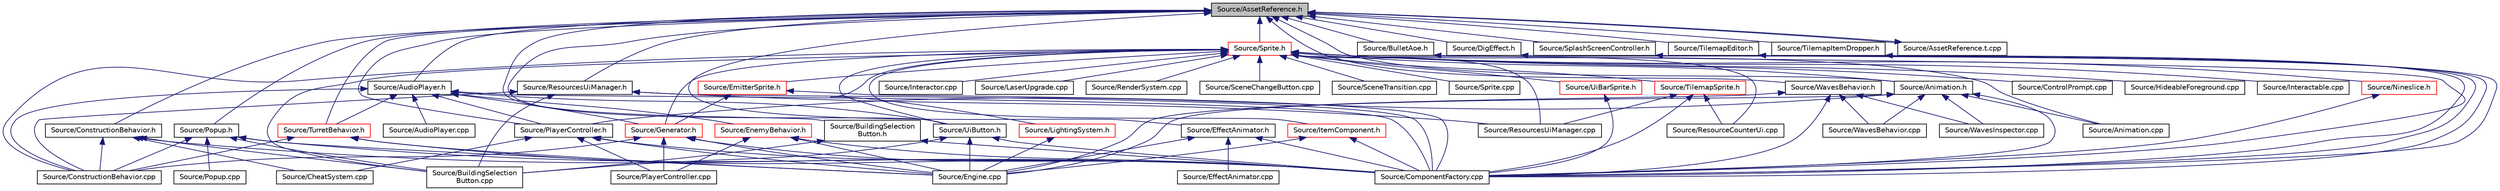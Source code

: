 digraph "Source/AssetReference.h"
{
 // LATEX_PDF_SIZE
  edge [fontname="Helvetica",fontsize="10",labelfontname="Helvetica",labelfontsize="10"];
  node [fontname="Helvetica",fontsize="10",shape=record];
  Node1 [label="Source/AssetReference.h",height=0.2,width=0.4,color="black", fillcolor="grey75", style="filled", fontcolor="black",tooltip="a reference to an Asset"];
  Node1 -> Node2 [dir="back",color="midnightblue",fontsize="10",style="solid"];
  Node2 [label="Source/Animation.h",height=0.2,width=0.4,color="black", fillcolor="white", style="filled",URL="$Animation_8h.html",tooltip="animation component class"];
  Node2 -> Node3 [dir="back",color="midnightblue",fontsize="10",style="solid"];
  Node3 [label="Source/Animation.cpp",height=0.2,width=0.4,color="black", fillcolor="white", style="filled",URL="$Animation_8cpp.html",tooltip="animation component implimentation"];
  Node2 -> Node4 [dir="back",color="midnightblue",fontsize="10",style="solid"];
  Node4 [label="Source/ComponentFactory.cpp",height=0.2,width=0.4,color="black", fillcolor="white", style="filled",URL="$ComponentFactory_8cpp.html",tooltip="Definitions for the component factory class."];
  Node2 -> Node5 [dir="back",color="midnightblue",fontsize="10",style="solid"];
  Node5 [label="Source/Engine.cpp",height=0.2,width=0.4,color="black", fillcolor="white", style="filled",URL="$Engine_8cpp.html",tooltip="Engine class."];
  Node2 -> Node6 [dir="back",color="midnightblue",fontsize="10",style="solid"];
  Node6 [label="Source/PlayerController.h",height=0.2,width=0.4,color="black", fillcolor="white", style="filled",URL="$PlayerController_8h.html",tooltip="PlayerController Behaviour Class."];
  Node6 -> Node7 [dir="back",color="midnightblue",fontsize="10",style="solid"];
  Node7 [label="Source/CheatSystem.cpp",height=0.2,width=0.4,color="black", fillcolor="white", style="filled",URL="$CheatSystem_8cpp.html",tooltip="CheatSystem Class definition."];
  Node6 -> Node4 [dir="back",color="midnightblue",fontsize="10",style="solid"];
  Node6 -> Node5 [dir="back",color="midnightblue",fontsize="10",style="solid"];
  Node6 -> Node8 [dir="back",color="midnightblue",fontsize="10",style="solid"];
  Node8 [label="Source/PlayerController.cpp",height=0.2,width=0.4,color="black", fillcolor="white", style="filled",URL="$PlayerController_8cpp.html",tooltip="PlayerController Behaviour Class."];
  Node2 -> Node9 [dir="back",color="midnightblue",fontsize="10",style="solid"];
  Node9 [label="Source/WavesBehavior.cpp",height=0.2,width=0.4,color="black", fillcolor="white", style="filled",URL="$WavesBehavior_8cpp.html",tooltip="Definitions for wave and spawning behavior."];
  Node2 -> Node10 [dir="back",color="midnightblue",fontsize="10",style="solid"];
  Node10 [label="Source/WavesInspector.cpp",height=0.2,width=0.4,color="black", fillcolor="white", style="filled",URL="$WavesInspector_8cpp.html",tooltip="Definitions for wave and spawning editing in game."];
  Node1 -> Node11 [dir="back",color="midnightblue",fontsize="10",style="solid"];
  Node11 [label="Source/AssetReference.t.cpp",height=0.2,width=0.4,color="black", fillcolor="white", style="filled",URL="$AssetReference_8t_8cpp.html",tooltip="a reference to an Asset"];
  Node11 -> Node1 [dir="back",color="midnightblue",fontsize="10",style="solid"];
  Node1 -> Node12 [dir="back",color="midnightblue",fontsize="10",style="solid"];
  Node12 [label="Source/AudioPlayer.h",height=0.2,width=0.4,color="black", fillcolor="white", style="filled",URL="$AudioPlayer_8h.html",tooltip="Component that plays audio."];
  Node12 -> Node13 [dir="back",color="midnightblue",fontsize="10",style="solid"];
  Node13 [label="Source/AudioPlayer.cpp",height=0.2,width=0.4,color="black", fillcolor="white", style="filled",URL="$AudioPlayer_8cpp.html",tooltip="Component that plays audio."];
  Node12 -> Node4 [dir="back",color="midnightblue",fontsize="10",style="solid"];
  Node12 -> Node14 [dir="back",color="midnightblue",fontsize="10",style="solid"];
  Node14 [label="Source/ConstructionBehavior.cpp",height=0.2,width=0.4,color="black", fillcolor="white", style="filled",URL="$ConstructionBehavior_8cpp.html",tooltip="handles the construction of towers and modification of terrain"];
  Node12 -> Node15 [dir="back",color="midnightblue",fontsize="10",style="solid"];
  Node15 [label="Source/EnemyBehavior.h",height=0.2,width=0.4,color="red", fillcolor="white", style="filled",URL="$EnemyBehavior_8h_source.html",tooltip=" "];
  Node15 -> Node4 [dir="back",color="midnightblue",fontsize="10",style="solid"];
  Node15 -> Node5 [dir="back",color="midnightblue",fontsize="10",style="solid"];
  Node15 -> Node8 [dir="back",color="midnightblue",fontsize="10",style="solid"];
  Node12 -> Node17 [dir="back",color="midnightblue",fontsize="10",style="solid"];
  Node17 [label="Source/Generator.h",height=0.2,width=0.4,color="red", fillcolor="white", style="filled",URL="$Generator_8h_source.html",tooltip=" "];
  Node17 -> Node4 [dir="back",color="midnightblue",fontsize="10",style="solid"];
  Node17 -> Node14 [dir="back",color="midnightblue",fontsize="10",style="solid"];
  Node17 -> Node5 [dir="back",color="midnightblue",fontsize="10",style="solid"];
  Node17 -> Node8 [dir="back",color="midnightblue",fontsize="10",style="solid"];
  Node12 -> Node6 [dir="back",color="midnightblue",fontsize="10",style="solid"];
  Node12 -> Node18 [dir="back",color="midnightblue",fontsize="10",style="solid"];
  Node18 [label="Source/TurretBehavior.h",height=0.2,width=0.4,color="red", fillcolor="white", style="filled",URL="$TurretBehavior_8h_source.html",tooltip=" "];
  Node18 -> Node4 [dir="back",color="midnightblue",fontsize="10",style="solid"];
  Node18 -> Node14 [dir="back",color="midnightblue",fontsize="10",style="solid"];
  Node18 -> Node5 [dir="back",color="midnightblue",fontsize="10",style="solid"];
  Node12 -> Node19 [dir="back",color="midnightblue",fontsize="10",style="solid"];
  Node19 [label="Source/UiButton.h",height=0.2,width=0.4,color="black", fillcolor="white", style="filled",URL="$UiButton_8h.html",tooltip="Ui Button that sends an event when clicked."];
  Node19 -> Node20 [dir="back",color="midnightblue",fontsize="10",style="solid"];
  Node20 [label="Source/BuildingSelection\lButton.cpp",height=0.2,width=0.4,color="black", fillcolor="white", style="filled",URL="$BuildingSelectionButton_8cpp.html",tooltip="button that selects which building the ConstructionManager should place"];
  Node19 -> Node4 [dir="back",color="midnightblue",fontsize="10",style="solid"];
  Node19 -> Node5 [dir="back",color="midnightblue",fontsize="10",style="solid"];
  Node1 -> Node21 [dir="back",color="midnightblue",fontsize="10",style="solid"];
  Node21 [label="Source/BuildingSelection\lButton.h",height=0.2,width=0.4,color="black", fillcolor="white", style="filled",URL="$BuildingSelectionButton_8h.html",tooltip="button that selects which building the ConstructionManager should place"];
  Node21 -> Node20 [dir="back",color="midnightblue",fontsize="10",style="solid"];
  Node21 -> Node4 [dir="back",color="midnightblue",fontsize="10",style="solid"];
  Node1 -> Node22 [dir="back",color="midnightblue",fontsize="10",style="solid"];
  Node22 [label="Source/BulletAoe.h",height=0.2,width=0.4,color="black", fillcolor="white", style="filled",URL="$BulletAoe_8h_source.html",tooltip=" "];
  Node22 -> Node4 [dir="back",color="midnightblue",fontsize="10",style="solid"];
  Node1 -> Node23 [dir="back",color="midnightblue",fontsize="10",style="solid"];
  Node23 [label="Source/ConstructionBehavior.h",height=0.2,width=0.4,color="black", fillcolor="white", style="filled",URL="$ConstructionBehavior_8h.html",tooltip="handles the construction of towers and modification of terrain"];
  Node23 -> Node20 [dir="back",color="midnightblue",fontsize="10",style="solid"];
  Node23 -> Node7 [dir="back",color="midnightblue",fontsize="10",style="solid"];
  Node23 -> Node4 [dir="back",color="midnightblue",fontsize="10",style="solid"];
  Node23 -> Node14 [dir="back",color="midnightblue",fontsize="10",style="solid"];
  Node1 -> Node24 [dir="back",color="midnightblue",fontsize="10",style="solid"];
  Node24 [label="Source/DigEffect.h",height=0.2,width=0.4,color="black", fillcolor="white", style="filled",URL="$DigEffect_8h_source.html",tooltip=" "];
  Node24 -> Node4 [dir="back",color="midnightblue",fontsize="10",style="solid"];
  Node1 -> Node25 [dir="back",color="midnightblue",fontsize="10",style="solid"];
  Node25 [label="Source/EffectAnimator.h",height=0.2,width=0.4,color="black", fillcolor="white", style="filled",URL="$EffectAnimator_8h.html",tooltip="Component that animates a Transform's matrix."];
  Node25 -> Node4 [dir="back",color="midnightblue",fontsize="10",style="solid"];
  Node25 -> Node26 [dir="back",color="midnightblue",fontsize="10",style="solid"];
  Node26 [label="Source/EffectAnimator.cpp",height=0.2,width=0.4,color="black", fillcolor="white", style="filled",URL="$EffectAnimator_8cpp.html",tooltip="Component that animates a Transform's matrix."];
  Node25 -> Node5 [dir="back",color="midnightblue",fontsize="10",style="solid"];
  Node1 -> Node6 [dir="back",color="midnightblue",fontsize="10",style="solid"];
  Node1 -> Node27 [dir="back",color="midnightblue",fontsize="10",style="solid"];
  Node27 [label="Source/Popup.h",height=0.2,width=0.4,color="black", fillcolor="white", style="filled",URL="$Popup_8h.html",tooltip="A popup is a behavior that will show a popup when a button is pressed."];
  Node27 -> Node20 [dir="back",color="midnightblue",fontsize="10",style="solid"];
  Node27 -> Node4 [dir="back",color="midnightblue",fontsize="10",style="solid"];
  Node27 -> Node14 [dir="back",color="midnightblue",fontsize="10",style="solid"];
  Node27 -> Node5 [dir="back",color="midnightblue",fontsize="10",style="solid"];
  Node27 -> Node28 [dir="back",color="midnightblue",fontsize="10",style="solid"];
  Node28 [label="Source/Popup.cpp",height=0.2,width=0.4,color="black", fillcolor="white", style="filled",URL="$Popup_8cpp.html",tooltip="DESCRIPTION HERE."];
  Node1 -> Node29 [dir="back",color="midnightblue",fontsize="10",style="solid"];
  Node29 [label="Source/ResourcesUiManager.h",height=0.2,width=0.4,color="black", fillcolor="white", style="filled",URL="$ResourcesUiManager_8h.html",tooltip="Component that manages the UI for displaying what resources a player currently has."];
  Node29 -> Node20 [dir="back",color="midnightblue",fontsize="10",style="solid"];
  Node29 -> Node4 [dir="back",color="midnightblue",fontsize="10",style="solid"];
  Node29 -> Node14 [dir="back",color="midnightblue",fontsize="10",style="solid"];
  Node29 -> Node30 [dir="back",color="midnightblue",fontsize="10",style="solid"];
  Node30 [label="Source/ResourcesUiManager.cpp",height=0.2,width=0.4,color="black", fillcolor="white", style="filled",URL="$ResourcesUiManager_8cpp.html",tooltip="Component that manages the UI for displaying what resources a player currently has."];
  Node1 -> Node31 [dir="back",color="midnightblue",fontsize="10",style="solid"];
  Node31 [label="Source/SplashScreenController.h",height=0.2,width=0.4,color="black", fillcolor="white", style="filled",URL="$SplashScreenController_8h_source.html",tooltip=" "];
  Node31 -> Node4 [dir="back",color="midnightblue",fontsize="10",style="solid"];
  Node1 -> Node32 [dir="back",color="midnightblue",fontsize="10",style="solid"];
  Node32 [label="Source/Sprite.h",height=0.2,width=0.4,color="red", fillcolor="white", style="filled",URL="$Sprite_8h_source.html",tooltip=" "];
  Node32 -> Node3 [dir="back",color="midnightblue",fontsize="10",style="solid"];
  Node32 -> Node2 [dir="back",color="midnightblue",fontsize="10",style="solid"];
  Node32 -> Node20 [dir="back",color="midnightblue",fontsize="10",style="solid"];
  Node32 -> Node14 [dir="back",color="midnightblue",fontsize="10",style="solid"];
  Node32 -> Node33 [dir="back",color="midnightblue",fontsize="10",style="solid"];
  Node33 [label="Source/ControlPrompt.cpp",height=0.2,width=0.4,color="black", fillcolor="white", style="filled",URL="$ControlPrompt_8cpp.html",tooltip="Displays a control prompt for an ActionReference."];
  Node32 -> Node34 [dir="back",color="midnightblue",fontsize="10",style="solid"];
  Node34 [label="Source/EmitterSprite.h",height=0.2,width=0.4,color="red", fillcolor="white", style="filled",URL="$EmitterSprite_8h.html",tooltip="Renders particles using data from SSBO."];
  Node34 -> Node4 [dir="back",color="midnightblue",fontsize="10",style="solid"];
  Node34 -> Node17 [dir="back",color="midnightblue",fontsize="10",style="solid"];
  Node32 -> Node17 [dir="back",color="midnightblue",fontsize="10",style="solid"];
  Node32 -> Node36 [dir="back",color="midnightblue",fontsize="10",style="solid"];
  Node36 [label="Source/HideableForeground.cpp",height=0.2,width=0.4,color="black", fillcolor="white", style="filled",URL="$HideableForeground_8cpp.html",tooltip="Component that hides an attached Sprite when it overlaps something."];
  Node32 -> Node37 [dir="back",color="midnightblue",fontsize="10",style="solid"];
  Node37 [label="Source/Interactable.cpp",height=0.2,width=0.4,color="black", fillcolor="white", style="filled",URL="$Interactable_8cpp.html",tooltip="Component which can be interacted with by pressing a button when nearby."];
  Node32 -> Node38 [dir="back",color="midnightblue",fontsize="10",style="solid"];
  Node38 [label="Source/Interactor.cpp",height=0.2,width=0.4,color="black", fillcolor="white", style="filled",URL="$Interactor_8cpp.html",tooltip="Behavior that can interact with nearby Interactable Components."];
  Node32 -> Node39 [dir="back",color="midnightblue",fontsize="10",style="solid"];
  Node39 [label="Source/ItemComponent.h",height=0.2,width=0.4,color="red", fillcolor="white", style="filled",URL="$ItemComponent_8h.html",tooltip="Item in the world that can be picked up."];
  Node39 -> Node4 [dir="back",color="midnightblue",fontsize="10",style="solid"];
  Node39 -> Node5 [dir="back",color="midnightblue",fontsize="10",style="solid"];
  Node32 -> Node42 [dir="back",color="midnightblue",fontsize="10",style="solid"];
  Node42 [label="Source/LaserUpgrade.cpp",height=0.2,width=0.4,color="black", fillcolor="white", style="filled",URL="$LaserUpgrade_8cpp.html",tooltip="collectable upgrade to the player's MiningLaser"];
  Node32 -> Node43 [dir="back",color="midnightblue",fontsize="10",style="solid"];
  Node43 [label="Source/LightingSystem.h",height=0.2,width=0.4,color="red", fillcolor="white", style="filled",URL="$LightingSystem_8h.html",tooltip="Lighting system interface."];
  Node43 -> Node5 [dir="back",color="midnightblue",fontsize="10",style="solid"];
  Node32 -> Node46 [dir="back",color="midnightblue",fontsize="10",style="solid"];
  Node46 [label="Source/Nineslice.h",height=0.2,width=0.4,color="red", fillcolor="white", style="filled",URL="$Nineslice_8h.html",tooltip="sprite that renders a nineslice"];
  Node46 -> Node4 [dir="back",color="midnightblue",fontsize="10",style="solid"];
  Node32 -> Node48 [dir="back",color="midnightblue",fontsize="10",style="solid"];
  Node48 [label="Source/RenderSystem.cpp",height=0.2,width=0.4,color="black", fillcolor="white", style="filled",URL="$RenderSystem_8cpp.html",tooltip="System responsible for drawing sprites and basic shapes."];
  Node32 -> Node49 [dir="back",color="midnightblue",fontsize="10",style="solid"];
  Node49 [label="Source/ResourceCounterUi.cpp",height=0.2,width=0.4,color="black", fillcolor="white", style="filled",URL="$ResourceCounterUi_8cpp.html",tooltip="Ui Component that displays a resource sprite and a count."];
  Node32 -> Node30 [dir="back",color="midnightblue",fontsize="10",style="solid"];
  Node32 -> Node50 [dir="back",color="midnightblue",fontsize="10",style="solid"];
  Node50 [label="Source/SceneChangeButton.cpp",height=0.2,width=0.4,color="black", fillcolor="white", style="filled",URL="$SceneChangeButton_8cpp.html",tooltip="Component that changes the scene when clicked."];
  Node32 -> Node51 [dir="back",color="midnightblue",fontsize="10",style="solid"];
  Node51 [label="Source/SceneTransition.cpp",height=0.2,width=0.4,color="black", fillcolor="white", style="filled",URL="$SceneTransition_8cpp.html",tooltip="fades a texture out and in when transitioning between scenes"];
  Node32 -> Node52 [dir="back",color="midnightblue",fontsize="10",style="solid"];
  Node52 [label="Source/Sprite.cpp",height=0.2,width=0.4,color="black", fillcolor="white", style="filled",URL="$Sprite_8cpp.html",tooltip="Implementation of Sprite component."];
  Node32 -> Node53 [dir="back",color="midnightblue",fontsize="10",style="solid"];
  Node53 [label="Source/TilemapSprite.h",height=0.2,width=0.4,color="red", fillcolor="white", style="filled",URL="$TilemapSprite_8h.html",tooltip="A version of Sprite specifically for rendering tiles."];
  Node53 -> Node4 [dir="back",color="midnightblue",fontsize="10",style="solid"];
  Node53 -> Node49 [dir="back",color="midnightblue",fontsize="10",style="solid"];
  Node53 -> Node30 [dir="back",color="midnightblue",fontsize="10",style="solid"];
  Node32 -> Node55 [dir="back",color="midnightblue",fontsize="10",style="solid"];
  Node55 [label="Source/UiBarSprite.h",height=0.2,width=0.4,color="red", fillcolor="white", style="filled",URL="$UiBarSprite_8h.html",tooltip="sprite that renders a ui bar"];
  Node55 -> Node4 [dir="back",color="midnightblue",fontsize="10",style="solid"];
  Node32 -> Node19 [dir="back",color="midnightblue",fontsize="10",style="solid"];
  Node1 -> Node59 [dir="back",color="midnightblue",fontsize="10",style="solid"];
  Node59 [label="Source/TilemapEditor.h",height=0.2,width=0.4,color="black", fillcolor="white", style="filled",URL="$TilemapEditor_8h.html",tooltip="Component that allows direct editing of a Tilemap."];
  Node59 -> Node4 [dir="back",color="midnightblue",fontsize="10",style="solid"];
  Node1 -> Node60 [dir="back",color="midnightblue",fontsize="10",style="solid"];
  Node60 [label="Source/TilemapItemDropper.h",height=0.2,width=0.4,color="black", fillcolor="white", style="filled",URL="$TilemapItemDropper_8h.html",tooltip="Drops an item whenever a tile is broken."];
  Node60 -> Node4 [dir="back",color="midnightblue",fontsize="10",style="solid"];
  Node1 -> Node18 [dir="back",color="midnightblue",fontsize="10",style="solid"];
  Node1 -> Node19 [dir="back",color="midnightblue",fontsize="10",style="solid"];
  Node1 -> Node61 [dir="back",color="midnightblue",fontsize="10",style="solid"];
  Node61 [label="Source/WavesBehavior.h",height=0.2,width=0.4,color="black", fillcolor="white", style="filled",URL="$WavesBehavior_8h_source.html",tooltip=" "];
  Node61 -> Node4 [dir="back",color="midnightblue",fontsize="10",style="solid"];
  Node61 -> Node5 [dir="back",color="midnightblue",fontsize="10",style="solid"];
  Node61 -> Node9 [dir="back",color="midnightblue",fontsize="10",style="solid"];
  Node61 -> Node10 [dir="back",color="midnightblue",fontsize="10",style="solid"];
}
